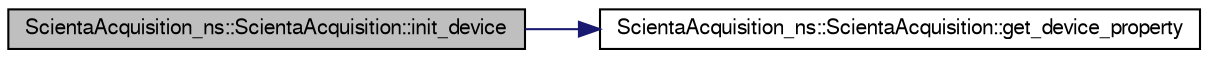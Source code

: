 digraph G
{
  edge [fontname="FreeSans",fontsize="10",labelfontname="FreeSans",labelfontsize="10"];
  node [fontname="FreeSans",fontsize="10",shape=record];
  rankdir=LR;
  Node1 [label="ScientaAcquisition_ns::ScientaAcquisition::init_device",height=0.2,width=0.4,color="black", fillcolor="grey75", style="filled" fontcolor="black"];
  Node1 -> Node2 [color="midnightblue",fontsize="10",style="solid",fontname="FreeSans"];
  Node2 [label="ScientaAcquisition_ns::ScientaAcquisition::get_device_property",height=0.2,width=0.4,color="black", fillcolor="white", style="filled",URL="$class_scienta_acquisition__ns_1_1_scienta_acquisition.html#ab24b94cdfd637eefcf10752bdbbd196e",tooltip="Read the device properties from database."];
}
